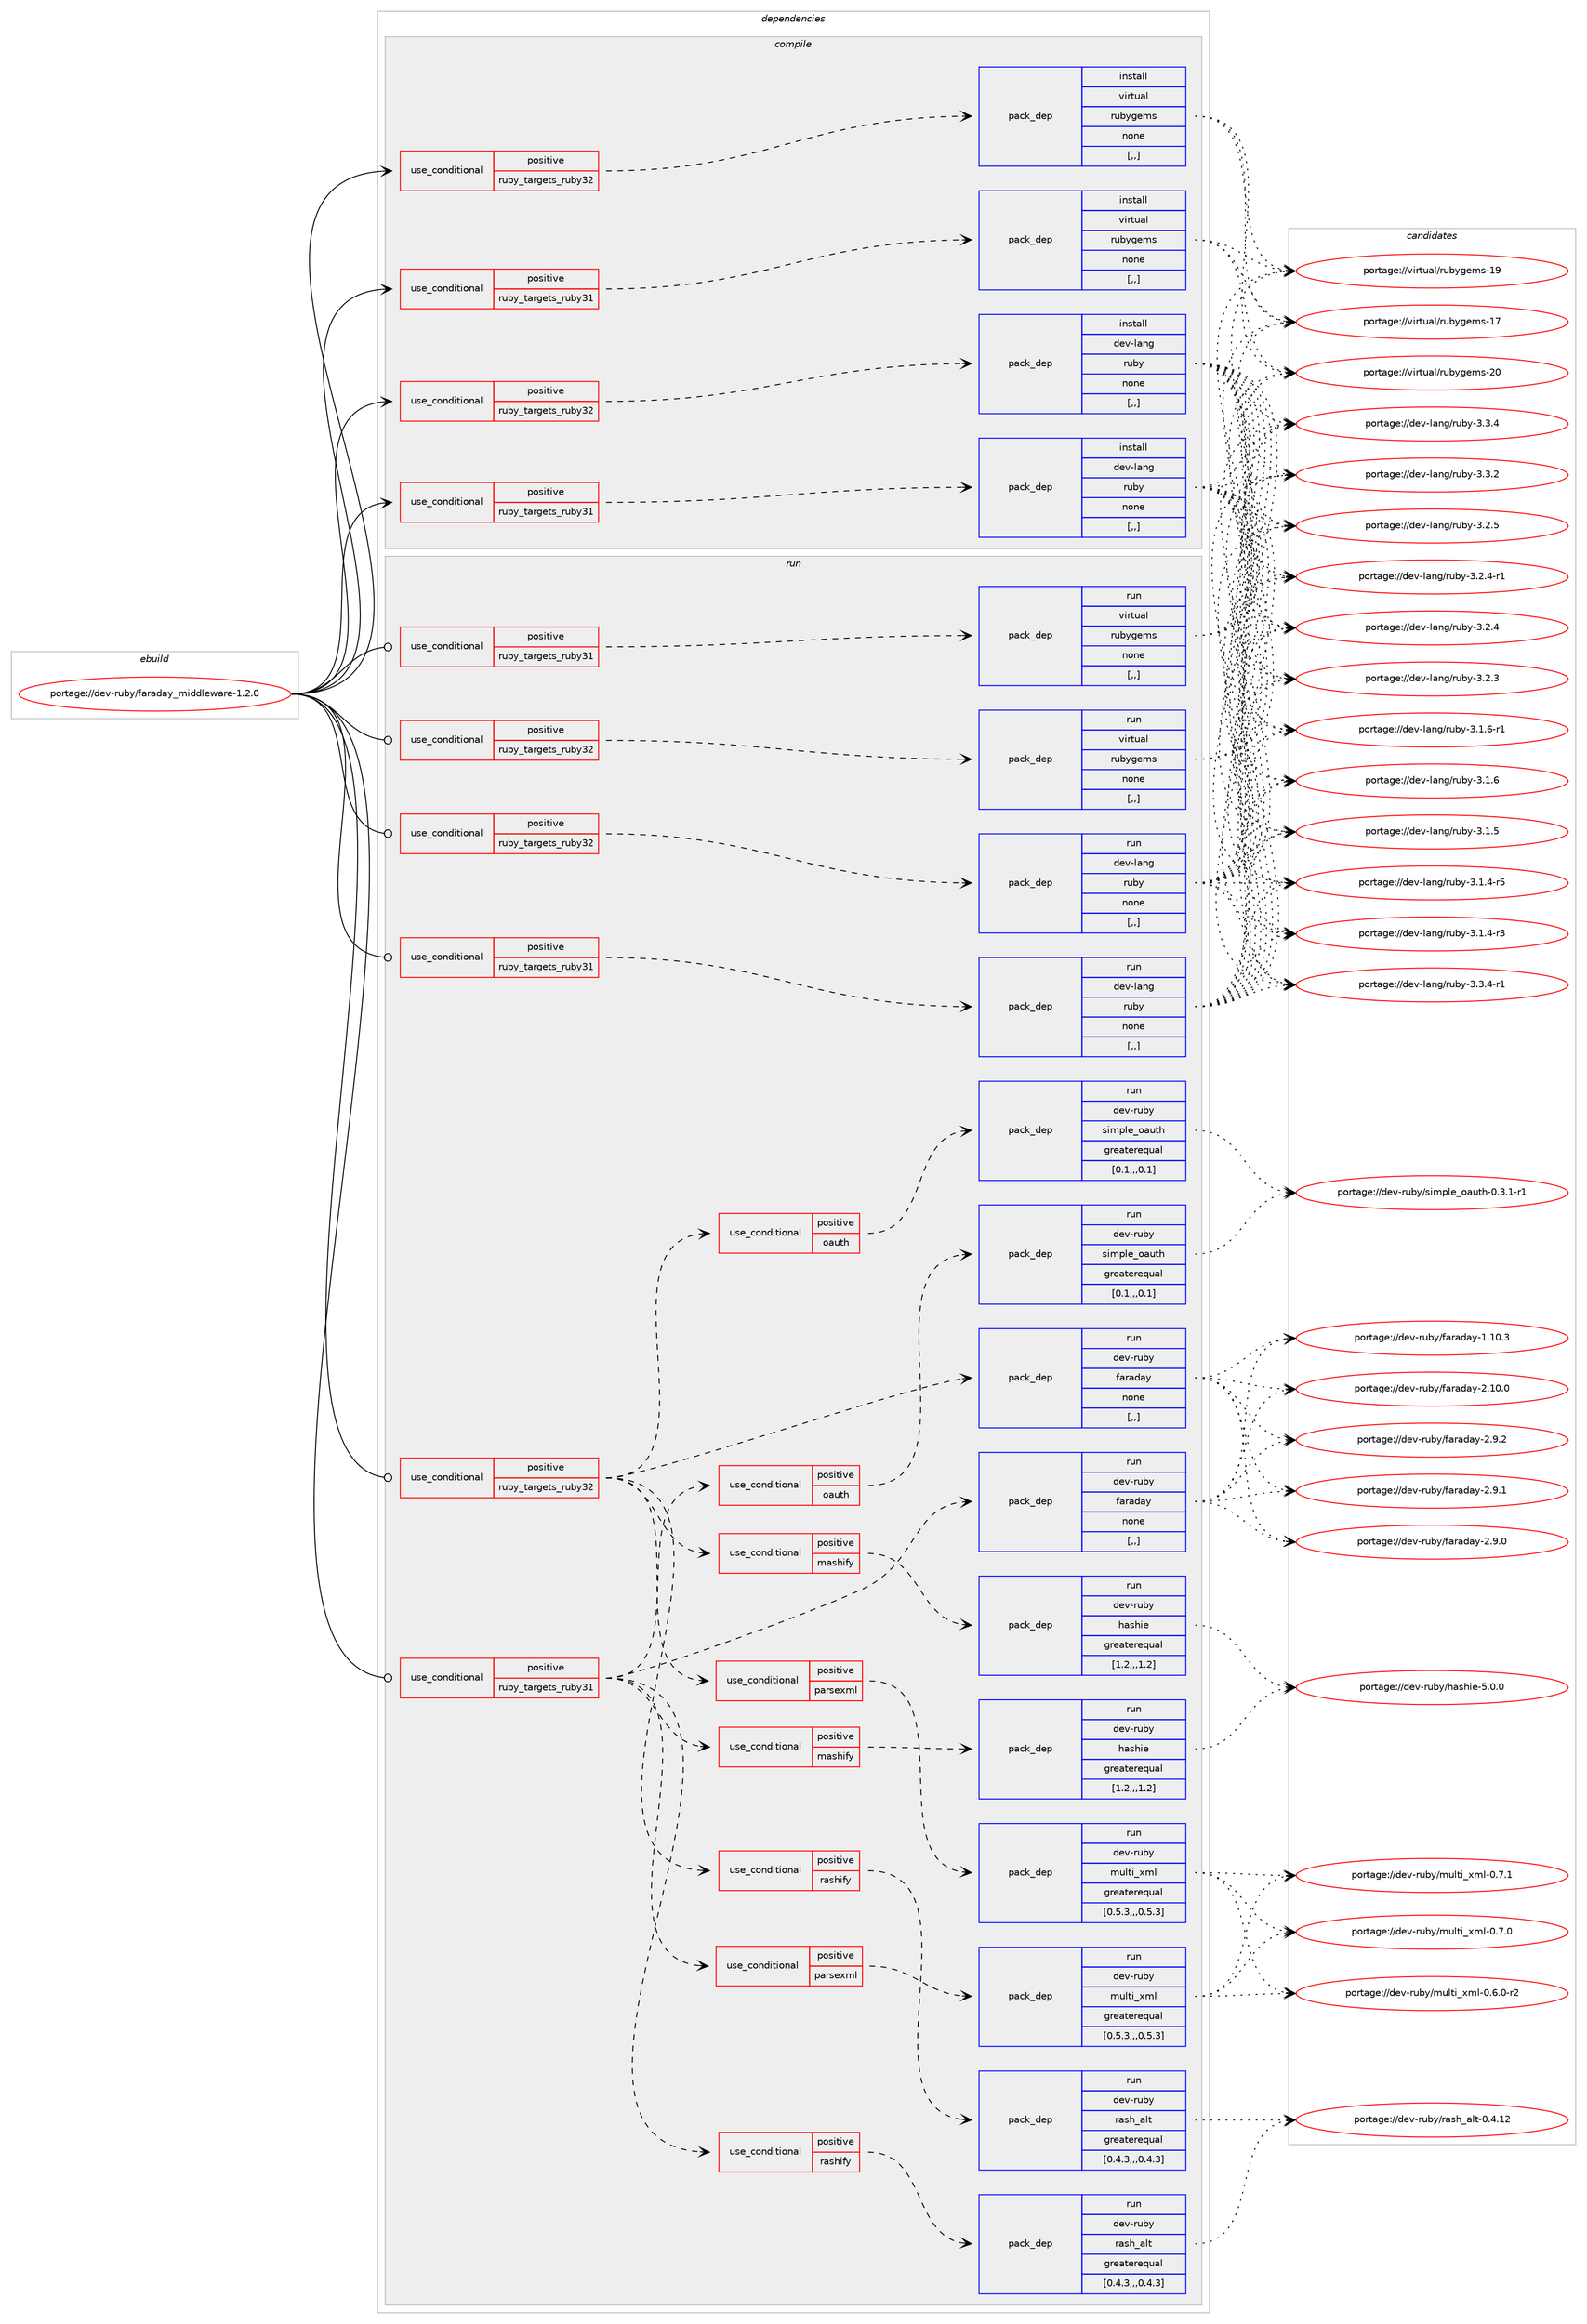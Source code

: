 digraph prolog {

# *************
# Graph options
# *************

newrank=true;
concentrate=true;
compound=true;
graph [rankdir=LR,fontname=Helvetica,fontsize=10,ranksep=1.5];#, ranksep=2.5, nodesep=0.2];
edge  [arrowhead=vee];
node  [fontname=Helvetica,fontsize=10];

# **********
# The ebuild
# **********

subgraph cluster_leftcol {
color=gray;
label=<<i>ebuild</i>>;
id [label="portage://dev-ruby/faraday_middleware-1.2.0", color=red, width=4, href="../dev-ruby/faraday_middleware-1.2.0.svg"];
}

# ****************
# The dependencies
# ****************

subgraph cluster_midcol {
color=gray;
label=<<i>dependencies</i>>;
subgraph cluster_compile {
fillcolor="#eeeeee";
style=filled;
label=<<i>compile</i>>;
subgraph cond47812 {
dependency183973 [label=<<TABLE BORDER="0" CELLBORDER="1" CELLSPACING="0" CELLPADDING="4"><TR><TD ROWSPAN="3" CELLPADDING="10">use_conditional</TD></TR><TR><TD>positive</TD></TR><TR><TD>ruby_targets_ruby31</TD></TR></TABLE>>, shape=none, color=red];
subgraph pack134832 {
dependency183974 [label=<<TABLE BORDER="0" CELLBORDER="1" CELLSPACING="0" CELLPADDING="4" WIDTH="220"><TR><TD ROWSPAN="6" CELLPADDING="30">pack_dep</TD></TR><TR><TD WIDTH="110">install</TD></TR><TR><TD>dev-lang</TD></TR><TR><TD>ruby</TD></TR><TR><TD>none</TD></TR><TR><TD>[,,]</TD></TR></TABLE>>, shape=none, color=blue];
}
dependency183973:e -> dependency183974:w [weight=20,style="dashed",arrowhead="vee"];
}
id:e -> dependency183973:w [weight=20,style="solid",arrowhead="vee"];
subgraph cond47813 {
dependency183975 [label=<<TABLE BORDER="0" CELLBORDER="1" CELLSPACING="0" CELLPADDING="4"><TR><TD ROWSPAN="3" CELLPADDING="10">use_conditional</TD></TR><TR><TD>positive</TD></TR><TR><TD>ruby_targets_ruby31</TD></TR></TABLE>>, shape=none, color=red];
subgraph pack134833 {
dependency183976 [label=<<TABLE BORDER="0" CELLBORDER="1" CELLSPACING="0" CELLPADDING="4" WIDTH="220"><TR><TD ROWSPAN="6" CELLPADDING="30">pack_dep</TD></TR><TR><TD WIDTH="110">install</TD></TR><TR><TD>virtual</TD></TR><TR><TD>rubygems</TD></TR><TR><TD>none</TD></TR><TR><TD>[,,]</TD></TR></TABLE>>, shape=none, color=blue];
}
dependency183975:e -> dependency183976:w [weight=20,style="dashed",arrowhead="vee"];
}
id:e -> dependency183975:w [weight=20,style="solid",arrowhead="vee"];
subgraph cond47814 {
dependency183977 [label=<<TABLE BORDER="0" CELLBORDER="1" CELLSPACING="0" CELLPADDING="4"><TR><TD ROWSPAN="3" CELLPADDING="10">use_conditional</TD></TR><TR><TD>positive</TD></TR><TR><TD>ruby_targets_ruby32</TD></TR></TABLE>>, shape=none, color=red];
subgraph pack134834 {
dependency183978 [label=<<TABLE BORDER="0" CELLBORDER="1" CELLSPACING="0" CELLPADDING="4" WIDTH="220"><TR><TD ROWSPAN="6" CELLPADDING="30">pack_dep</TD></TR><TR><TD WIDTH="110">install</TD></TR><TR><TD>dev-lang</TD></TR><TR><TD>ruby</TD></TR><TR><TD>none</TD></TR><TR><TD>[,,]</TD></TR></TABLE>>, shape=none, color=blue];
}
dependency183977:e -> dependency183978:w [weight=20,style="dashed",arrowhead="vee"];
}
id:e -> dependency183977:w [weight=20,style="solid",arrowhead="vee"];
subgraph cond47815 {
dependency183979 [label=<<TABLE BORDER="0" CELLBORDER="1" CELLSPACING="0" CELLPADDING="4"><TR><TD ROWSPAN="3" CELLPADDING="10">use_conditional</TD></TR><TR><TD>positive</TD></TR><TR><TD>ruby_targets_ruby32</TD></TR></TABLE>>, shape=none, color=red];
subgraph pack134835 {
dependency183980 [label=<<TABLE BORDER="0" CELLBORDER="1" CELLSPACING="0" CELLPADDING="4" WIDTH="220"><TR><TD ROWSPAN="6" CELLPADDING="30">pack_dep</TD></TR><TR><TD WIDTH="110">install</TD></TR><TR><TD>virtual</TD></TR><TR><TD>rubygems</TD></TR><TR><TD>none</TD></TR><TR><TD>[,,]</TD></TR></TABLE>>, shape=none, color=blue];
}
dependency183979:e -> dependency183980:w [weight=20,style="dashed",arrowhead="vee"];
}
id:e -> dependency183979:w [weight=20,style="solid",arrowhead="vee"];
}
subgraph cluster_compileandrun {
fillcolor="#eeeeee";
style=filled;
label=<<i>compile and run</i>>;
}
subgraph cluster_run {
fillcolor="#eeeeee";
style=filled;
label=<<i>run</i>>;
subgraph cond47816 {
dependency183981 [label=<<TABLE BORDER="0" CELLBORDER="1" CELLSPACING="0" CELLPADDING="4"><TR><TD ROWSPAN="3" CELLPADDING="10">use_conditional</TD></TR><TR><TD>positive</TD></TR><TR><TD>ruby_targets_ruby31</TD></TR></TABLE>>, shape=none, color=red];
subgraph pack134836 {
dependency183982 [label=<<TABLE BORDER="0" CELLBORDER="1" CELLSPACING="0" CELLPADDING="4" WIDTH="220"><TR><TD ROWSPAN="6" CELLPADDING="30">pack_dep</TD></TR><TR><TD WIDTH="110">run</TD></TR><TR><TD>dev-lang</TD></TR><TR><TD>ruby</TD></TR><TR><TD>none</TD></TR><TR><TD>[,,]</TD></TR></TABLE>>, shape=none, color=blue];
}
dependency183981:e -> dependency183982:w [weight=20,style="dashed",arrowhead="vee"];
}
id:e -> dependency183981:w [weight=20,style="solid",arrowhead="odot"];
subgraph cond47817 {
dependency183983 [label=<<TABLE BORDER="0" CELLBORDER="1" CELLSPACING="0" CELLPADDING="4"><TR><TD ROWSPAN="3" CELLPADDING="10">use_conditional</TD></TR><TR><TD>positive</TD></TR><TR><TD>ruby_targets_ruby31</TD></TR></TABLE>>, shape=none, color=red];
subgraph pack134837 {
dependency183984 [label=<<TABLE BORDER="0" CELLBORDER="1" CELLSPACING="0" CELLPADDING="4" WIDTH="220"><TR><TD ROWSPAN="6" CELLPADDING="30">pack_dep</TD></TR><TR><TD WIDTH="110">run</TD></TR><TR><TD>dev-ruby</TD></TR><TR><TD>faraday</TD></TR><TR><TD>none</TD></TR><TR><TD>[,,]</TD></TR></TABLE>>, shape=none, color=blue];
}
dependency183983:e -> dependency183984:w [weight=20,style="dashed",arrowhead="vee"];
subgraph cond47818 {
dependency183985 [label=<<TABLE BORDER="0" CELLBORDER="1" CELLSPACING="0" CELLPADDING="4"><TR><TD ROWSPAN="3" CELLPADDING="10">use_conditional</TD></TR><TR><TD>positive</TD></TR><TR><TD>parsexml</TD></TR></TABLE>>, shape=none, color=red];
subgraph pack134838 {
dependency183986 [label=<<TABLE BORDER="0" CELLBORDER="1" CELLSPACING="0" CELLPADDING="4" WIDTH="220"><TR><TD ROWSPAN="6" CELLPADDING="30">pack_dep</TD></TR><TR><TD WIDTH="110">run</TD></TR><TR><TD>dev-ruby</TD></TR><TR><TD>multi_xml</TD></TR><TR><TD>greaterequal</TD></TR><TR><TD>[0.5.3,,,0.5.3]</TD></TR></TABLE>>, shape=none, color=blue];
}
dependency183985:e -> dependency183986:w [weight=20,style="dashed",arrowhead="vee"];
}
dependency183983:e -> dependency183985:w [weight=20,style="dashed",arrowhead="vee"];
subgraph cond47819 {
dependency183987 [label=<<TABLE BORDER="0" CELLBORDER="1" CELLSPACING="0" CELLPADDING="4"><TR><TD ROWSPAN="3" CELLPADDING="10">use_conditional</TD></TR><TR><TD>positive</TD></TR><TR><TD>oauth</TD></TR></TABLE>>, shape=none, color=red];
subgraph pack134839 {
dependency183988 [label=<<TABLE BORDER="0" CELLBORDER="1" CELLSPACING="0" CELLPADDING="4" WIDTH="220"><TR><TD ROWSPAN="6" CELLPADDING="30">pack_dep</TD></TR><TR><TD WIDTH="110">run</TD></TR><TR><TD>dev-ruby</TD></TR><TR><TD>simple_oauth</TD></TR><TR><TD>greaterequal</TD></TR><TR><TD>[0.1,,,0.1]</TD></TR></TABLE>>, shape=none, color=blue];
}
dependency183987:e -> dependency183988:w [weight=20,style="dashed",arrowhead="vee"];
}
dependency183983:e -> dependency183987:w [weight=20,style="dashed",arrowhead="vee"];
subgraph cond47820 {
dependency183989 [label=<<TABLE BORDER="0" CELLBORDER="1" CELLSPACING="0" CELLPADDING="4"><TR><TD ROWSPAN="3" CELLPADDING="10">use_conditional</TD></TR><TR><TD>positive</TD></TR><TR><TD>mashify</TD></TR></TABLE>>, shape=none, color=red];
subgraph pack134840 {
dependency183990 [label=<<TABLE BORDER="0" CELLBORDER="1" CELLSPACING="0" CELLPADDING="4" WIDTH="220"><TR><TD ROWSPAN="6" CELLPADDING="30">pack_dep</TD></TR><TR><TD WIDTH="110">run</TD></TR><TR><TD>dev-ruby</TD></TR><TR><TD>hashie</TD></TR><TR><TD>greaterequal</TD></TR><TR><TD>[1.2,,,1.2]</TD></TR></TABLE>>, shape=none, color=blue];
}
dependency183989:e -> dependency183990:w [weight=20,style="dashed",arrowhead="vee"];
}
dependency183983:e -> dependency183989:w [weight=20,style="dashed",arrowhead="vee"];
subgraph cond47821 {
dependency183991 [label=<<TABLE BORDER="0" CELLBORDER="1" CELLSPACING="0" CELLPADDING="4"><TR><TD ROWSPAN="3" CELLPADDING="10">use_conditional</TD></TR><TR><TD>positive</TD></TR><TR><TD>rashify</TD></TR></TABLE>>, shape=none, color=red];
subgraph pack134841 {
dependency183992 [label=<<TABLE BORDER="0" CELLBORDER="1" CELLSPACING="0" CELLPADDING="4" WIDTH="220"><TR><TD ROWSPAN="6" CELLPADDING="30">pack_dep</TD></TR><TR><TD WIDTH="110">run</TD></TR><TR><TD>dev-ruby</TD></TR><TR><TD>rash_alt</TD></TR><TR><TD>greaterequal</TD></TR><TR><TD>[0.4.3,,,0.4.3]</TD></TR></TABLE>>, shape=none, color=blue];
}
dependency183991:e -> dependency183992:w [weight=20,style="dashed",arrowhead="vee"];
}
dependency183983:e -> dependency183991:w [weight=20,style="dashed",arrowhead="vee"];
}
id:e -> dependency183983:w [weight=20,style="solid",arrowhead="odot"];
subgraph cond47822 {
dependency183993 [label=<<TABLE BORDER="0" CELLBORDER="1" CELLSPACING="0" CELLPADDING="4"><TR><TD ROWSPAN="3" CELLPADDING="10">use_conditional</TD></TR><TR><TD>positive</TD></TR><TR><TD>ruby_targets_ruby31</TD></TR></TABLE>>, shape=none, color=red];
subgraph pack134842 {
dependency183994 [label=<<TABLE BORDER="0" CELLBORDER="1" CELLSPACING="0" CELLPADDING="4" WIDTH="220"><TR><TD ROWSPAN="6" CELLPADDING="30">pack_dep</TD></TR><TR><TD WIDTH="110">run</TD></TR><TR><TD>virtual</TD></TR><TR><TD>rubygems</TD></TR><TR><TD>none</TD></TR><TR><TD>[,,]</TD></TR></TABLE>>, shape=none, color=blue];
}
dependency183993:e -> dependency183994:w [weight=20,style="dashed",arrowhead="vee"];
}
id:e -> dependency183993:w [weight=20,style="solid",arrowhead="odot"];
subgraph cond47823 {
dependency183995 [label=<<TABLE BORDER="0" CELLBORDER="1" CELLSPACING="0" CELLPADDING="4"><TR><TD ROWSPAN="3" CELLPADDING="10">use_conditional</TD></TR><TR><TD>positive</TD></TR><TR><TD>ruby_targets_ruby32</TD></TR></TABLE>>, shape=none, color=red];
subgraph pack134843 {
dependency183996 [label=<<TABLE BORDER="0" CELLBORDER="1" CELLSPACING="0" CELLPADDING="4" WIDTH="220"><TR><TD ROWSPAN="6" CELLPADDING="30">pack_dep</TD></TR><TR><TD WIDTH="110">run</TD></TR><TR><TD>dev-lang</TD></TR><TR><TD>ruby</TD></TR><TR><TD>none</TD></TR><TR><TD>[,,]</TD></TR></TABLE>>, shape=none, color=blue];
}
dependency183995:e -> dependency183996:w [weight=20,style="dashed",arrowhead="vee"];
}
id:e -> dependency183995:w [weight=20,style="solid",arrowhead="odot"];
subgraph cond47824 {
dependency183997 [label=<<TABLE BORDER="0" CELLBORDER="1" CELLSPACING="0" CELLPADDING="4"><TR><TD ROWSPAN="3" CELLPADDING="10">use_conditional</TD></TR><TR><TD>positive</TD></TR><TR><TD>ruby_targets_ruby32</TD></TR></TABLE>>, shape=none, color=red];
subgraph pack134844 {
dependency183998 [label=<<TABLE BORDER="0" CELLBORDER="1" CELLSPACING="0" CELLPADDING="4" WIDTH="220"><TR><TD ROWSPAN="6" CELLPADDING="30">pack_dep</TD></TR><TR><TD WIDTH="110">run</TD></TR><TR><TD>dev-ruby</TD></TR><TR><TD>faraday</TD></TR><TR><TD>none</TD></TR><TR><TD>[,,]</TD></TR></TABLE>>, shape=none, color=blue];
}
dependency183997:e -> dependency183998:w [weight=20,style="dashed",arrowhead="vee"];
subgraph cond47825 {
dependency183999 [label=<<TABLE BORDER="0" CELLBORDER="1" CELLSPACING="0" CELLPADDING="4"><TR><TD ROWSPAN="3" CELLPADDING="10">use_conditional</TD></TR><TR><TD>positive</TD></TR><TR><TD>parsexml</TD></TR></TABLE>>, shape=none, color=red];
subgraph pack134845 {
dependency184000 [label=<<TABLE BORDER="0" CELLBORDER="1" CELLSPACING="0" CELLPADDING="4" WIDTH="220"><TR><TD ROWSPAN="6" CELLPADDING="30">pack_dep</TD></TR><TR><TD WIDTH="110">run</TD></TR><TR><TD>dev-ruby</TD></TR><TR><TD>multi_xml</TD></TR><TR><TD>greaterequal</TD></TR><TR><TD>[0.5.3,,,0.5.3]</TD></TR></TABLE>>, shape=none, color=blue];
}
dependency183999:e -> dependency184000:w [weight=20,style="dashed",arrowhead="vee"];
}
dependency183997:e -> dependency183999:w [weight=20,style="dashed",arrowhead="vee"];
subgraph cond47826 {
dependency184001 [label=<<TABLE BORDER="0" CELLBORDER="1" CELLSPACING="0" CELLPADDING="4"><TR><TD ROWSPAN="3" CELLPADDING="10">use_conditional</TD></TR><TR><TD>positive</TD></TR><TR><TD>oauth</TD></TR></TABLE>>, shape=none, color=red];
subgraph pack134846 {
dependency184002 [label=<<TABLE BORDER="0" CELLBORDER="1" CELLSPACING="0" CELLPADDING="4" WIDTH="220"><TR><TD ROWSPAN="6" CELLPADDING="30">pack_dep</TD></TR><TR><TD WIDTH="110">run</TD></TR><TR><TD>dev-ruby</TD></TR><TR><TD>simple_oauth</TD></TR><TR><TD>greaterequal</TD></TR><TR><TD>[0.1,,,0.1]</TD></TR></TABLE>>, shape=none, color=blue];
}
dependency184001:e -> dependency184002:w [weight=20,style="dashed",arrowhead="vee"];
}
dependency183997:e -> dependency184001:w [weight=20,style="dashed",arrowhead="vee"];
subgraph cond47827 {
dependency184003 [label=<<TABLE BORDER="0" CELLBORDER="1" CELLSPACING="0" CELLPADDING="4"><TR><TD ROWSPAN="3" CELLPADDING="10">use_conditional</TD></TR><TR><TD>positive</TD></TR><TR><TD>mashify</TD></TR></TABLE>>, shape=none, color=red];
subgraph pack134847 {
dependency184004 [label=<<TABLE BORDER="0" CELLBORDER="1" CELLSPACING="0" CELLPADDING="4" WIDTH="220"><TR><TD ROWSPAN="6" CELLPADDING="30">pack_dep</TD></TR><TR><TD WIDTH="110">run</TD></TR><TR><TD>dev-ruby</TD></TR><TR><TD>hashie</TD></TR><TR><TD>greaterequal</TD></TR><TR><TD>[1.2,,,1.2]</TD></TR></TABLE>>, shape=none, color=blue];
}
dependency184003:e -> dependency184004:w [weight=20,style="dashed",arrowhead="vee"];
}
dependency183997:e -> dependency184003:w [weight=20,style="dashed",arrowhead="vee"];
subgraph cond47828 {
dependency184005 [label=<<TABLE BORDER="0" CELLBORDER="1" CELLSPACING="0" CELLPADDING="4"><TR><TD ROWSPAN="3" CELLPADDING="10">use_conditional</TD></TR><TR><TD>positive</TD></TR><TR><TD>rashify</TD></TR></TABLE>>, shape=none, color=red];
subgraph pack134848 {
dependency184006 [label=<<TABLE BORDER="0" CELLBORDER="1" CELLSPACING="0" CELLPADDING="4" WIDTH="220"><TR><TD ROWSPAN="6" CELLPADDING="30">pack_dep</TD></TR><TR><TD WIDTH="110">run</TD></TR><TR><TD>dev-ruby</TD></TR><TR><TD>rash_alt</TD></TR><TR><TD>greaterequal</TD></TR><TR><TD>[0.4.3,,,0.4.3]</TD></TR></TABLE>>, shape=none, color=blue];
}
dependency184005:e -> dependency184006:w [weight=20,style="dashed",arrowhead="vee"];
}
dependency183997:e -> dependency184005:w [weight=20,style="dashed",arrowhead="vee"];
}
id:e -> dependency183997:w [weight=20,style="solid",arrowhead="odot"];
subgraph cond47829 {
dependency184007 [label=<<TABLE BORDER="0" CELLBORDER="1" CELLSPACING="0" CELLPADDING="4"><TR><TD ROWSPAN="3" CELLPADDING="10">use_conditional</TD></TR><TR><TD>positive</TD></TR><TR><TD>ruby_targets_ruby32</TD></TR></TABLE>>, shape=none, color=red];
subgraph pack134849 {
dependency184008 [label=<<TABLE BORDER="0" CELLBORDER="1" CELLSPACING="0" CELLPADDING="4" WIDTH="220"><TR><TD ROWSPAN="6" CELLPADDING="30">pack_dep</TD></TR><TR><TD WIDTH="110">run</TD></TR><TR><TD>virtual</TD></TR><TR><TD>rubygems</TD></TR><TR><TD>none</TD></TR><TR><TD>[,,]</TD></TR></TABLE>>, shape=none, color=blue];
}
dependency184007:e -> dependency184008:w [weight=20,style="dashed",arrowhead="vee"];
}
id:e -> dependency184007:w [weight=20,style="solid",arrowhead="odot"];
}
}

# **************
# The candidates
# **************

subgraph cluster_choices {
rank=same;
color=gray;
label=<<i>candidates</i>>;

subgraph choice134832 {
color=black;
nodesep=1;
choice100101118451089711010347114117981214551465146524511449 [label="portage://dev-lang/ruby-3.3.4-r1", color=red, width=4,href="../dev-lang/ruby-3.3.4-r1.svg"];
choice10010111845108971101034711411798121455146514652 [label="portage://dev-lang/ruby-3.3.4", color=red, width=4,href="../dev-lang/ruby-3.3.4.svg"];
choice10010111845108971101034711411798121455146514650 [label="portage://dev-lang/ruby-3.3.2", color=red, width=4,href="../dev-lang/ruby-3.3.2.svg"];
choice10010111845108971101034711411798121455146504653 [label="portage://dev-lang/ruby-3.2.5", color=red, width=4,href="../dev-lang/ruby-3.2.5.svg"];
choice100101118451089711010347114117981214551465046524511449 [label="portage://dev-lang/ruby-3.2.4-r1", color=red, width=4,href="../dev-lang/ruby-3.2.4-r1.svg"];
choice10010111845108971101034711411798121455146504652 [label="portage://dev-lang/ruby-3.2.4", color=red, width=4,href="../dev-lang/ruby-3.2.4.svg"];
choice10010111845108971101034711411798121455146504651 [label="portage://dev-lang/ruby-3.2.3", color=red, width=4,href="../dev-lang/ruby-3.2.3.svg"];
choice100101118451089711010347114117981214551464946544511449 [label="portage://dev-lang/ruby-3.1.6-r1", color=red, width=4,href="../dev-lang/ruby-3.1.6-r1.svg"];
choice10010111845108971101034711411798121455146494654 [label="portage://dev-lang/ruby-3.1.6", color=red, width=4,href="../dev-lang/ruby-3.1.6.svg"];
choice10010111845108971101034711411798121455146494653 [label="portage://dev-lang/ruby-3.1.5", color=red, width=4,href="../dev-lang/ruby-3.1.5.svg"];
choice100101118451089711010347114117981214551464946524511453 [label="portage://dev-lang/ruby-3.1.4-r5", color=red, width=4,href="../dev-lang/ruby-3.1.4-r5.svg"];
choice100101118451089711010347114117981214551464946524511451 [label="portage://dev-lang/ruby-3.1.4-r3", color=red, width=4,href="../dev-lang/ruby-3.1.4-r3.svg"];
dependency183974:e -> choice100101118451089711010347114117981214551465146524511449:w [style=dotted,weight="100"];
dependency183974:e -> choice10010111845108971101034711411798121455146514652:w [style=dotted,weight="100"];
dependency183974:e -> choice10010111845108971101034711411798121455146514650:w [style=dotted,weight="100"];
dependency183974:e -> choice10010111845108971101034711411798121455146504653:w [style=dotted,weight="100"];
dependency183974:e -> choice100101118451089711010347114117981214551465046524511449:w [style=dotted,weight="100"];
dependency183974:e -> choice10010111845108971101034711411798121455146504652:w [style=dotted,weight="100"];
dependency183974:e -> choice10010111845108971101034711411798121455146504651:w [style=dotted,weight="100"];
dependency183974:e -> choice100101118451089711010347114117981214551464946544511449:w [style=dotted,weight="100"];
dependency183974:e -> choice10010111845108971101034711411798121455146494654:w [style=dotted,weight="100"];
dependency183974:e -> choice10010111845108971101034711411798121455146494653:w [style=dotted,weight="100"];
dependency183974:e -> choice100101118451089711010347114117981214551464946524511453:w [style=dotted,weight="100"];
dependency183974:e -> choice100101118451089711010347114117981214551464946524511451:w [style=dotted,weight="100"];
}
subgraph choice134833 {
color=black;
nodesep=1;
choice118105114116117971084711411798121103101109115455048 [label="portage://virtual/rubygems-20", color=red, width=4,href="../virtual/rubygems-20.svg"];
choice118105114116117971084711411798121103101109115454957 [label="portage://virtual/rubygems-19", color=red, width=4,href="../virtual/rubygems-19.svg"];
choice118105114116117971084711411798121103101109115454955 [label="portage://virtual/rubygems-17", color=red, width=4,href="../virtual/rubygems-17.svg"];
dependency183976:e -> choice118105114116117971084711411798121103101109115455048:w [style=dotted,weight="100"];
dependency183976:e -> choice118105114116117971084711411798121103101109115454957:w [style=dotted,weight="100"];
dependency183976:e -> choice118105114116117971084711411798121103101109115454955:w [style=dotted,weight="100"];
}
subgraph choice134834 {
color=black;
nodesep=1;
choice100101118451089711010347114117981214551465146524511449 [label="portage://dev-lang/ruby-3.3.4-r1", color=red, width=4,href="../dev-lang/ruby-3.3.4-r1.svg"];
choice10010111845108971101034711411798121455146514652 [label="portage://dev-lang/ruby-3.3.4", color=red, width=4,href="../dev-lang/ruby-3.3.4.svg"];
choice10010111845108971101034711411798121455146514650 [label="portage://dev-lang/ruby-3.3.2", color=red, width=4,href="../dev-lang/ruby-3.3.2.svg"];
choice10010111845108971101034711411798121455146504653 [label="portage://dev-lang/ruby-3.2.5", color=red, width=4,href="../dev-lang/ruby-3.2.5.svg"];
choice100101118451089711010347114117981214551465046524511449 [label="portage://dev-lang/ruby-3.2.4-r1", color=red, width=4,href="../dev-lang/ruby-3.2.4-r1.svg"];
choice10010111845108971101034711411798121455146504652 [label="portage://dev-lang/ruby-3.2.4", color=red, width=4,href="../dev-lang/ruby-3.2.4.svg"];
choice10010111845108971101034711411798121455146504651 [label="portage://dev-lang/ruby-3.2.3", color=red, width=4,href="../dev-lang/ruby-3.2.3.svg"];
choice100101118451089711010347114117981214551464946544511449 [label="portage://dev-lang/ruby-3.1.6-r1", color=red, width=4,href="../dev-lang/ruby-3.1.6-r1.svg"];
choice10010111845108971101034711411798121455146494654 [label="portage://dev-lang/ruby-3.1.6", color=red, width=4,href="../dev-lang/ruby-3.1.6.svg"];
choice10010111845108971101034711411798121455146494653 [label="portage://dev-lang/ruby-3.1.5", color=red, width=4,href="../dev-lang/ruby-3.1.5.svg"];
choice100101118451089711010347114117981214551464946524511453 [label="portage://dev-lang/ruby-3.1.4-r5", color=red, width=4,href="../dev-lang/ruby-3.1.4-r5.svg"];
choice100101118451089711010347114117981214551464946524511451 [label="portage://dev-lang/ruby-3.1.4-r3", color=red, width=4,href="../dev-lang/ruby-3.1.4-r3.svg"];
dependency183978:e -> choice100101118451089711010347114117981214551465146524511449:w [style=dotted,weight="100"];
dependency183978:e -> choice10010111845108971101034711411798121455146514652:w [style=dotted,weight="100"];
dependency183978:e -> choice10010111845108971101034711411798121455146514650:w [style=dotted,weight="100"];
dependency183978:e -> choice10010111845108971101034711411798121455146504653:w [style=dotted,weight="100"];
dependency183978:e -> choice100101118451089711010347114117981214551465046524511449:w [style=dotted,weight="100"];
dependency183978:e -> choice10010111845108971101034711411798121455146504652:w [style=dotted,weight="100"];
dependency183978:e -> choice10010111845108971101034711411798121455146504651:w [style=dotted,weight="100"];
dependency183978:e -> choice100101118451089711010347114117981214551464946544511449:w [style=dotted,weight="100"];
dependency183978:e -> choice10010111845108971101034711411798121455146494654:w [style=dotted,weight="100"];
dependency183978:e -> choice10010111845108971101034711411798121455146494653:w [style=dotted,weight="100"];
dependency183978:e -> choice100101118451089711010347114117981214551464946524511453:w [style=dotted,weight="100"];
dependency183978:e -> choice100101118451089711010347114117981214551464946524511451:w [style=dotted,weight="100"];
}
subgraph choice134835 {
color=black;
nodesep=1;
choice118105114116117971084711411798121103101109115455048 [label="portage://virtual/rubygems-20", color=red, width=4,href="../virtual/rubygems-20.svg"];
choice118105114116117971084711411798121103101109115454957 [label="portage://virtual/rubygems-19", color=red, width=4,href="../virtual/rubygems-19.svg"];
choice118105114116117971084711411798121103101109115454955 [label="portage://virtual/rubygems-17", color=red, width=4,href="../virtual/rubygems-17.svg"];
dependency183980:e -> choice118105114116117971084711411798121103101109115455048:w [style=dotted,weight="100"];
dependency183980:e -> choice118105114116117971084711411798121103101109115454957:w [style=dotted,weight="100"];
dependency183980:e -> choice118105114116117971084711411798121103101109115454955:w [style=dotted,weight="100"];
}
subgraph choice134836 {
color=black;
nodesep=1;
choice100101118451089711010347114117981214551465146524511449 [label="portage://dev-lang/ruby-3.3.4-r1", color=red, width=4,href="../dev-lang/ruby-3.3.4-r1.svg"];
choice10010111845108971101034711411798121455146514652 [label="portage://dev-lang/ruby-3.3.4", color=red, width=4,href="../dev-lang/ruby-3.3.4.svg"];
choice10010111845108971101034711411798121455146514650 [label="portage://dev-lang/ruby-3.3.2", color=red, width=4,href="../dev-lang/ruby-3.3.2.svg"];
choice10010111845108971101034711411798121455146504653 [label="portage://dev-lang/ruby-3.2.5", color=red, width=4,href="../dev-lang/ruby-3.2.5.svg"];
choice100101118451089711010347114117981214551465046524511449 [label="portage://dev-lang/ruby-3.2.4-r1", color=red, width=4,href="../dev-lang/ruby-3.2.4-r1.svg"];
choice10010111845108971101034711411798121455146504652 [label="portage://dev-lang/ruby-3.2.4", color=red, width=4,href="../dev-lang/ruby-3.2.4.svg"];
choice10010111845108971101034711411798121455146504651 [label="portage://dev-lang/ruby-3.2.3", color=red, width=4,href="../dev-lang/ruby-3.2.3.svg"];
choice100101118451089711010347114117981214551464946544511449 [label="portage://dev-lang/ruby-3.1.6-r1", color=red, width=4,href="../dev-lang/ruby-3.1.6-r1.svg"];
choice10010111845108971101034711411798121455146494654 [label="portage://dev-lang/ruby-3.1.6", color=red, width=4,href="../dev-lang/ruby-3.1.6.svg"];
choice10010111845108971101034711411798121455146494653 [label="portage://dev-lang/ruby-3.1.5", color=red, width=4,href="../dev-lang/ruby-3.1.5.svg"];
choice100101118451089711010347114117981214551464946524511453 [label="portage://dev-lang/ruby-3.1.4-r5", color=red, width=4,href="../dev-lang/ruby-3.1.4-r5.svg"];
choice100101118451089711010347114117981214551464946524511451 [label="portage://dev-lang/ruby-3.1.4-r3", color=red, width=4,href="../dev-lang/ruby-3.1.4-r3.svg"];
dependency183982:e -> choice100101118451089711010347114117981214551465146524511449:w [style=dotted,weight="100"];
dependency183982:e -> choice10010111845108971101034711411798121455146514652:w [style=dotted,weight="100"];
dependency183982:e -> choice10010111845108971101034711411798121455146514650:w [style=dotted,weight="100"];
dependency183982:e -> choice10010111845108971101034711411798121455146504653:w [style=dotted,weight="100"];
dependency183982:e -> choice100101118451089711010347114117981214551465046524511449:w [style=dotted,weight="100"];
dependency183982:e -> choice10010111845108971101034711411798121455146504652:w [style=dotted,weight="100"];
dependency183982:e -> choice10010111845108971101034711411798121455146504651:w [style=dotted,weight="100"];
dependency183982:e -> choice100101118451089711010347114117981214551464946544511449:w [style=dotted,weight="100"];
dependency183982:e -> choice10010111845108971101034711411798121455146494654:w [style=dotted,weight="100"];
dependency183982:e -> choice10010111845108971101034711411798121455146494653:w [style=dotted,weight="100"];
dependency183982:e -> choice100101118451089711010347114117981214551464946524511453:w [style=dotted,weight="100"];
dependency183982:e -> choice100101118451089711010347114117981214551464946524511451:w [style=dotted,weight="100"];
}
subgraph choice134837 {
color=black;
nodesep=1;
choice10010111845114117981214710297114971009712145504649484648 [label="portage://dev-ruby/faraday-2.10.0", color=red, width=4,href="../dev-ruby/faraday-2.10.0.svg"];
choice100101118451141179812147102971149710097121455046574650 [label="portage://dev-ruby/faraday-2.9.2", color=red, width=4,href="../dev-ruby/faraday-2.9.2.svg"];
choice100101118451141179812147102971149710097121455046574649 [label="portage://dev-ruby/faraday-2.9.1", color=red, width=4,href="../dev-ruby/faraday-2.9.1.svg"];
choice100101118451141179812147102971149710097121455046574648 [label="portage://dev-ruby/faraday-2.9.0", color=red, width=4,href="../dev-ruby/faraday-2.9.0.svg"];
choice10010111845114117981214710297114971009712145494649484651 [label="portage://dev-ruby/faraday-1.10.3", color=red, width=4,href="../dev-ruby/faraday-1.10.3.svg"];
dependency183984:e -> choice10010111845114117981214710297114971009712145504649484648:w [style=dotted,weight="100"];
dependency183984:e -> choice100101118451141179812147102971149710097121455046574650:w [style=dotted,weight="100"];
dependency183984:e -> choice100101118451141179812147102971149710097121455046574649:w [style=dotted,weight="100"];
dependency183984:e -> choice100101118451141179812147102971149710097121455046574648:w [style=dotted,weight="100"];
dependency183984:e -> choice10010111845114117981214710297114971009712145494649484651:w [style=dotted,weight="100"];
}
subgraph choice134838 {
color=black;
nodesep=1;
choice10010111845114117981214710911710811610595120109108454846554649 [label="portage://dev-ruby/multi_xml-0.7.1", color=red, width=4,href="../dev-ruby/multi_xml-0.7.1.svg"];
choice10010111845114117981214710911710811610595120109108454846554648 [label="portage://dev-ruby/multi_xml-0.7.0", color=red, width=4,href="../dev-ruby/multi_xml-0.7.0.svg"];
choice100101118451141179812147109117108116105951201091084548465446484511450 [label="portage://dev-ruby/multi_xml-0.6.0-r2", color=red, width=4,href="../dev-ruby/multi_xml-0.6.0-r2.svg"];
dependency183986:e -> choice10010111845114117981214710911710811610595120109108454846554649:w [style=dotted,weight="100"];
dependency183986:e -> choice10010111845114117981214710911710811610595120109108454846554648:w [style=dotted,weight="100"];
dependency183986:e -> choice100101118451141179812147109117108116105951201091084548465446484511450:w [style=dotted,weight="100"];
}
subgraph choice134839 {
color=black;
nodesep=1;
choice10010111845114117981214711510510911210810195111971171161044548465146494511449 [label="portage://dev-ruby/simple_oauth-0.3.1-r1", color=red, width=4,href="../dev-ruby/simple_oauth-0.3.1-r1.svg"];
dependency183988:e -> choice10010111845114117981214711510510911210810195111971171161044548465146494511449:w [style=dotted,weight="100"];
}
subgraph choice134840 {
color=black;
nodesep=1;
choice10010111845114117981214710497115104105101455346484648 [label="portage://dev-ruby/hashie-5.0.0", color=red, width=4,href="../dev-ruby/hashie-5.0.0.svg"];
dependency183990:e -> choice10010111845114117981214710497115104105101455346484648:w [style=dotted,weight="100"];
}
subgraph choice134841 {
color=black;
nodesep=1;
choice10010111845114117981214711497115104959710811645484652464950 [label="portage://dev-ruby/rash_alt-0.4.12", color=red, width=4,href="../dev-ruby/rash_alt-0.4.12.svg"];
dependency183992:e -> choice10010111845114117981214711497115104959710811645484652464950:w [style=dotted,weight="100"];
}
subgraph choice134842 {
color=black;
nodesep=1;
choice118105114116117971084711411798121103101109115455048 [label="portage://virtual/rubygems-20", color=red, width=4,href="../virtual/rubygems-20.svg"];
choice118105114116117971084711411798121103101109115454957 [label="portage://virtual/rubygems-19", color=red, width=4,href="../virtual/rubygems-19.svg"];
choice118105114116117971084711411798121103101109115454955 [label="portage://virtual/rubygems-17", color=red, width=4,href="../virtual/rubygems-17.svg"];
dependency183994:e -> choice118105114116117971084711411798121103101109115455048:w [style=dotted,weight="100"];
dependency183994:e -> choice118105114116117971084711411798121103101109115454957:w [style=dotted,weight="100"];
dependency183994:e -> choice118105114116117971084711411798121103101109115454955:w [style=dotted,weight="100"];
}
subgraph choice134843 {
color=black;
nodesep=1;
choice100101118451089711010347114117981214551465146524511449 [label="portage://dev-lang/ruby-3.3.4-r1", color=red, width=4,href="../dev-lang/ruby-3.3.4-r1.svg"];
choice10010111845108971101034711411798121455146514652 [label="portage://dev-lang/ruby-3.3.4", color=red, width=4,href="../dev-lang/ruby-3.3.4.svg"];
choice10010111845108971101034711411798121455146514650 [label="portage://dev-lang/ruby-3.3.2", color=red, width=4,href="../dev-lang/ruby-3.3.2.svg"];
choice10010111845108971101034711411798121455146504653 [label="portage://dev-lang/ruby-3.2.5", color=red, width=4,href="../dev-lang/ruby-3.2.5.svg"];
choice100101118451089711010347114117981214551465046524511449 [label="portage://dev-lang/ruby-3.2.4-r1", color=red, width=4,href="../dev-lang/ruby-3.2.4-r1.svg"];
choice10010111845108971101034711411798121455146504652 [label="portage://dev-lang/ruby-3.2.4", color=red, width=4,href="../dev-lang/ruby-3.2.4.svg"];
choice10010111845108971101034711411798121455146504651 [label="portage://dev-lang/ruby-3.2.3", color=red, width=4,href="../dev-lang/ruby-3.2.3.svg"];
choice100101118451089711010347114117981214551464946544511449 [label="portage://dev-lang/ruby-3.1.6-r1", color=red, width=4,href="../dev-lang/ruby-3.1.6-r1.svg"];
choice10010111845108971101034711411798121455146494654 [label="portage://dev-lang/ruby-3.1.6", color=red, width=4,href="../dev-lang/ruby-3.1.6.svg"];
choice10010111845108971101034711411798121455146494653 [label="portage://dev-lang/ruby-3.1.5", color=red, width=4,href="../dev-lang/ruby-3.1.5.svg"];
choice100101118451089711010347114117981214551464946524511453 [label="portage://dev-lang/ruby-3.1.4-r5", color=red, width=4,href="../dev-lang/ruby-3.1.4-r5.svg"];
choice100101118451089711010347114117981214551464946524511451 [label="portage://dev-lang/ruby-3.1.4-r3", color=red, width=4,href="../dev-lang/ruby-3.1.4-r3.svg"];
dependency183996:e -> choice100101118451089711010347114117981214551465146524511449:w [style=dotted,weight="100"];
dependency183996:e -> choice10010111845108971101034711411798121455146514652:w [style=dotted,weight="100"];
dependency183996:e -> choice10010111845108971101034711411798121455146514650:w [style=dotted,weight="100"];
dependency183996:e -> choice10010111845108971101034711411798121455146504653:w [style=dotted,weight="100"];
dependency183996:e -> choice100101118451089711010347114117981214551465046524511449:w [style=dotted,weight="100"];
dependency183996:e -> choice10010111845108971101034711411798121455146504652:w [style=dotted,weight="100"];
dependency183996:e -> choice10010111845108971101034711411798121455146504651:w [style=dotted,weight="100"];
dependency183996:e -> choice100101118451089711010347114117981214551464946544511449:w [style=dotted,weight="100"];
dependency183996:e -> choice10010111845108971101034711411798121455146494654:w [style=dotted,weight="100"];
dependency183996:e -> choice10010111845108971101034711411798121455146494653:w [style=dotted,weight="100"];
dependency183996:e -> choice100101118451089711010347114117981214551464946524511453:w [style=dotted,weight="100"];
dependency183996:e -> choice100101118451089711010347114117981214551464946524511451:w [style=dotted,weight="100"];
}
subgraph choice134844 {
color=black;
nodesep=1;
choice10010111845114117981214710297114971009712145504649484648 [label="portage://dev-ruby/faraday-2.10.0", color=red, width=4,href="../dev-ruby/faraday-2.10.0.svg"];
choice100101118451141179812147102971149710097121455046574650 [label="portage://dev-ruby/faraday-2.9.2", color=red, width=4,href="../dev-ruby/faraday-2.9.2.svg"];
choice100101118451141179812147102971149710097121455046574649 [label="portage://dev-ruby/faraday-2.9.1", color=red, width=4,href="../dev-ruby/faraday-2.9.1.svg"];
choice100101118451141179812147102971149710097121455046574648 [label="portage://dev-ruby/faraday-2.9.0", color=red, width=4,href="../dev-ruby/faraday-2.9.0.svg"];
choice10010111845114117981214710297114971009712145494649484651 [label="portage://dev-ruby/faraday-1.10.3", color=red, width=4,href="../dev-ruby/faraday-1.10.3.svg"];
dependency183998:e -> choice10010111845114117981214710297114971009712145504649484648:w [style=dotted,weight="100"];
dependency183998:e -> choice100101118451141179812147102971149710097121455046574650:w [style=dotted,weight="100"];
dependency183998:e -> choice100101118451141179812147102971149710097121455046574649:w [style=dotted,weight="100"];
dependency183998:e -> choice100101118451141179812147102971149710097121455046574648:w [style=dotted,weight="100"];
dependency183998:e -> choice10010111845114117981214710297114971009712145494649484651:w [style=dotted,weight="100"];
}
subgraph choice134845 {
color=black;
nodesep=1;
choice10010111845114117981214710911710811610595120109108454846554649 [label="portage://dev-ruby/multi_xml-0.7.1", color=red, width=4,href="../dev-ruby/multi_xml-0.7.1.svg"];
choice10010111845114117981214710911710811610595120109108454846554648 [label="portage://dev-ruby/multi_xml-0.7.0", color=red, width=4,href="../dev-ruby/multi_xml-0.7.0.svg"];
choice100101118451141179812147109117108116105951201091084548465446484511450 [label="portage://dev-ruby/multi_xml-0.6.0-r2", color=red, width=4,href="../dev-ruby/multi_xml-0.6.0-r2.svg"];
dependency184000:e -> choice10010111845114117981214710911710811610595120109108454846554649:w [style=dotted,weight="100"];
dependency184000:e -> choice10010111845114117981214710911710811610595120109108454846554648:w [style=dotted,weight="100"];
dependency184000:e -> choice100101118451141179812147109117108116105951201091084548465446484511450:w [style=dotted,weight="100"];
}
subgraph choice134846 {
color=black;
nodesep=1;
choice10010111845114117981214711510510911210810195111971171161044548465146494511449 [label="portage://dev-ruby/simple_oauth-0.3.1-r1", color=red, width=4,href="../dev-ruby/simple_oauth-0.3.1-r1.svg"];
dependency184002:e -> choice10010111845114117981214711510510911210810195111971171161044548465146494511449:w [style=dotted,weight="100"];
}
subgraph choice134847 {
color=black;
nodesep=1;
choice10010111845114117981214710497115104105101455346484648 [label="portage://dev-ruby/hashie-5.0.0", color=red, width=4,href="../dev-ruby/hashie-5.0.0.svg"];
dependency184004:e -> choice10010111845114117981214710497115104105101455346484648:w [style=dotted,weight="100"];
}
subgraph choice134848 {
color=black;
nodesep=1;
choice10010111845114117981214711497115104959710811645484652464950 [label="portage://dev-ruby/rash_alt-0.4.12", color=red, width=4,href="../dev-ruby/rash_alt-0.4.12.svg"];
dependency184006:e -> choice10010111845114117981214711497115104959710811645484652464950:w [style=dotted,weight="100"];
}
subgraph choice134849 {
color=black;
nodesep=1;
choice118105114116117971084711411798121103101109115455048 [label="portage://virtual/rubygems-20", color=red, width=4,href="../virtual/rubygems-20.svg"];
choice118105114116117971084711411798121103101109115454957 [label="portage://virtual/rubygems-19", color=red, width=4,href="../virtual/rubygems-19.svg"];
choice118105114116117971084711411798121103101109115454955 [label="portage://virtual/rubygems-17", color=red, width=4,href="../virtual/rubygems-17.svg"];
dependency184008:e -> choice118105114116117971084711411798121103101109115455048:w [style=dotted,weight="100"];
dependency184008:e -> choice118105114116117971084711411798121103101109115454957:w [style=dotted,weight="100"];
dependency184008:e -> choice118105114116117971084711411798121103101109115454955:w [style=dotted,weight="100"];
}
}

}
